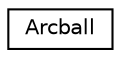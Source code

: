 digraph "Graphical Class Hierarchy"
{
  edge [fontname="Helvetica",fontsize="10",labelfontname="Helvetica",labelfontsize="10"];
  node [fontname="Helvetica",fontsize="10",shape=record];
  rankdir="LR";
  Node1 [label="Arcball",height=0.2,width=0.4,color="black", fillcolor="white", style="filled",URL="$class_arcball.html"];
}
